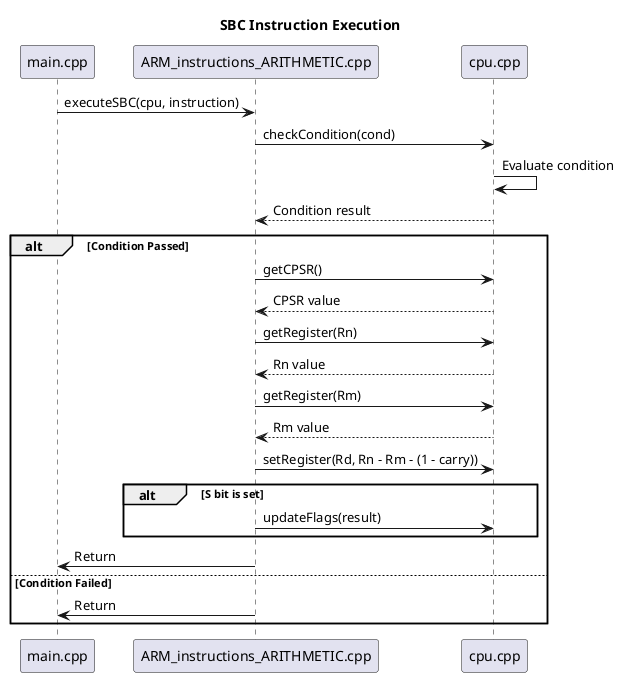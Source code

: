 @startuml

title SBC Instruction Execution

participant "main.cpp" as Main
participant "ARM_instructions_ARITHMETIC.cpp" as ARITH
participant "cpu.cpp" as CPU

Main -> ARITH: executeSBC(cpu, instruction)
ARITH -> CPU: checkCondition(cond)
CPU -> CPU: Evaluate condition
CPU --> ARITH: Condition result
alt Condition Passed
    ARITH -> CPU: getCPSR()
    CPU --> ARITH: CPSR value
    ARITH -> CPU: getRegister(Rn)
    CPU --> ARITH: Rn value
    ARITH -> CPU: getRegister(Rm)
    CPU --> ARITH: Rm value
    ARITH -> CPU: setRegister(Rd, Rn - Rm - (1 - carry))
    alt S bit is set
        ARITH -> CPU: updateFlags(result)
    end
    ARITH -> Main: Return
else Condition Failed
    ARITH -> Main: Return
end

@enduml
